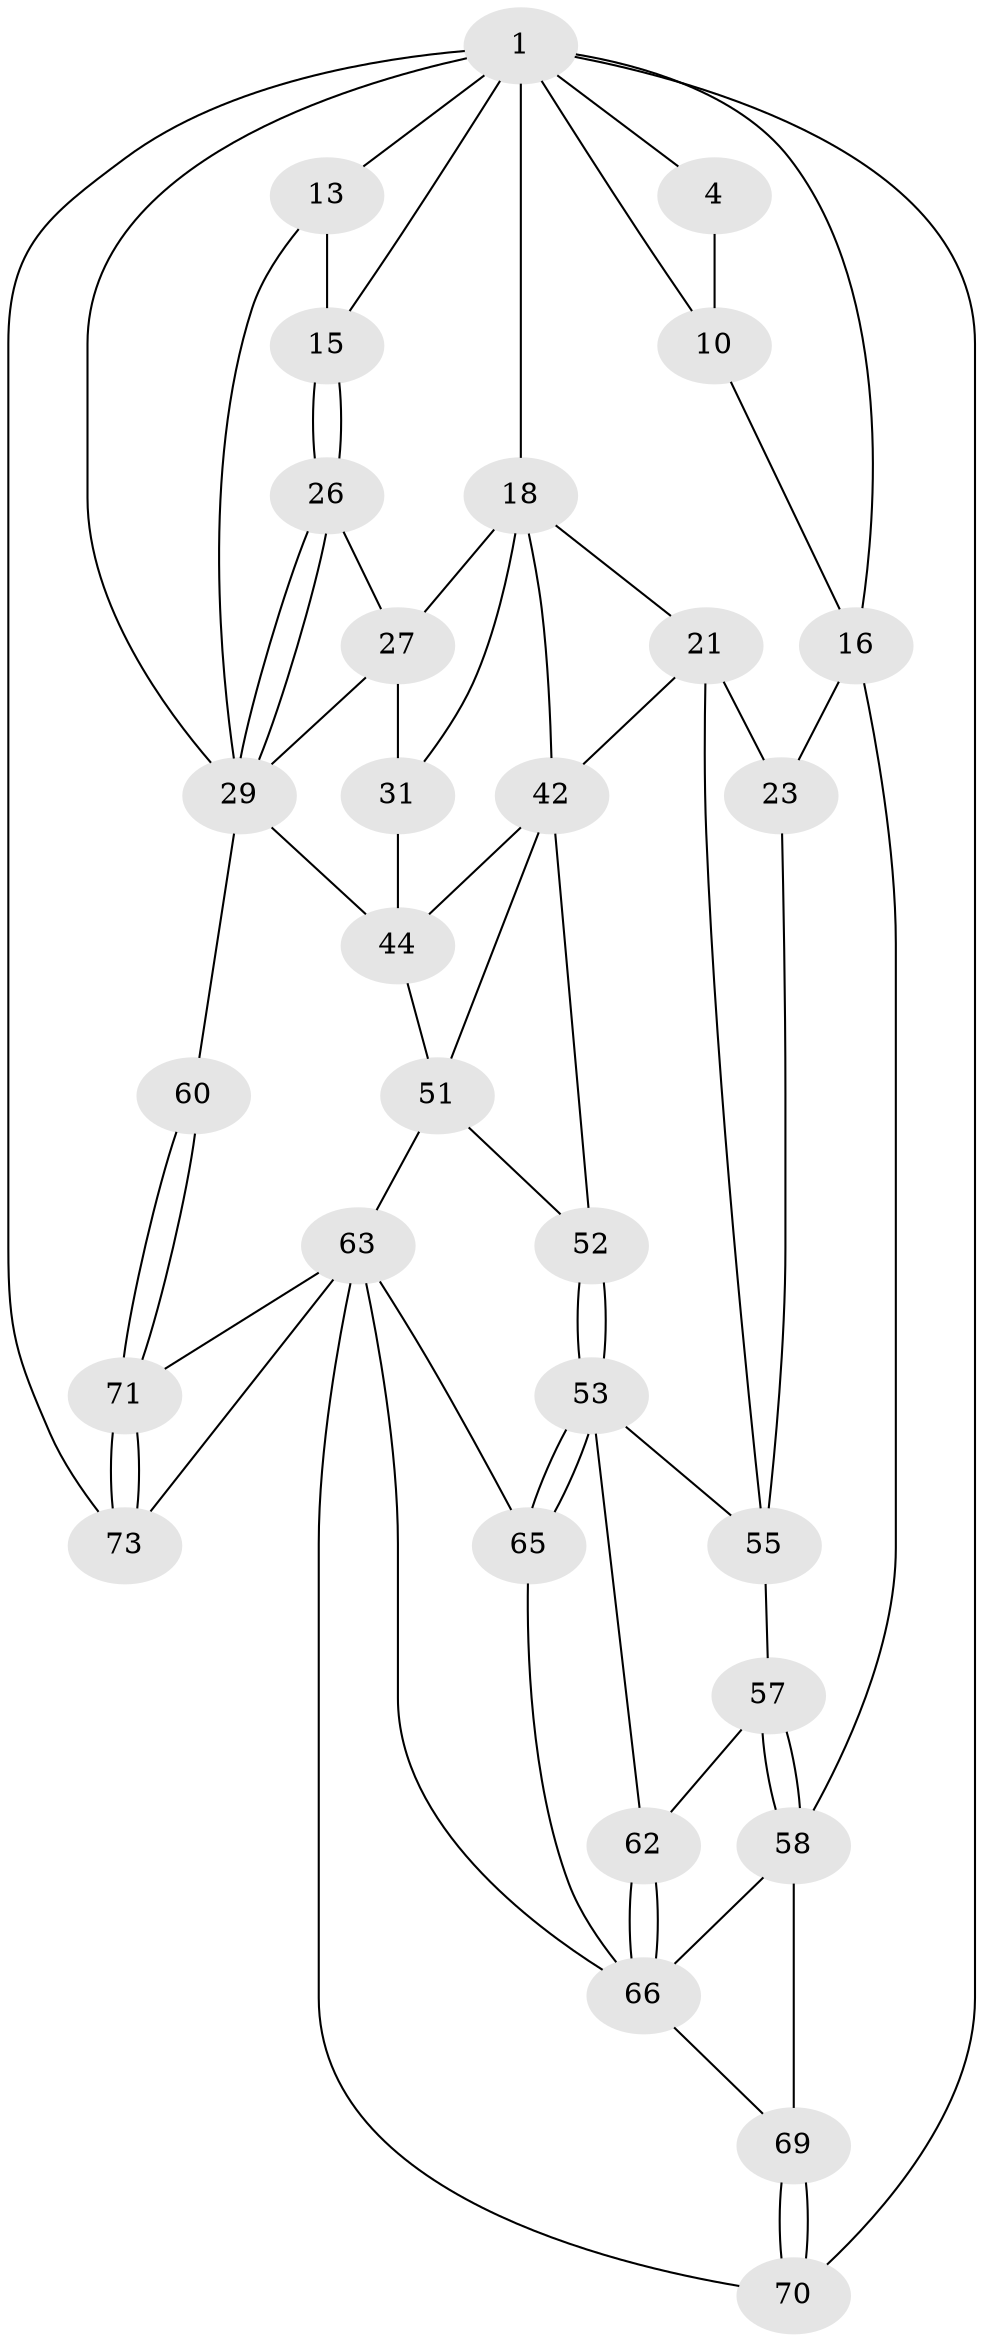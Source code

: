 // original degree distribution, {3: 0.02631578947368421, 6: 0.21052631578947367, 4: 0.23684210526315788, 5: 0.5263157894736842}
// Generated by graph-tools (version 1.1) at 2025/21/03/04/25 18:21:38]
// undirected, 30 vertices, 66 edges
graph export_dot {
graph [start="1"]
  node [color=gray90,style=filled];
  1 [pos="+0.6944414284527768+0",super="+7+2"];
  4 [pos="+0.06981882881994374+0",super="+5"];
  10 [pos="+0.4446299751459787+0.2513333145050274",super="+12"];
  13 [pos="+1+0",super="+14"];
  15 [pos="+0.8601769791192212+0.3164796301972708"];
  16 [pos="+0.18211937428188296+0.2518063550135174",super="+17"];
  18 [pos="+0.4588772868385632+0.2981310110573877",super="+19"];
  21 [pos="+0.33577788805102377+0.4933524025682449",super="+22+39"];
  23 [pos="+0.11686281087376986+0.3484800381613442",super="+25"];
  26 [pos="+0.86816969483138+0.3259865125690804"];
  27 [pos="+0.8439238928357298+0.37495186134768677",super="+34+28"];
  29 [pos="+1+0.34661424193174606",super="+30+35"];
  31 [pos="+0.7016667656969203+0.5690637414346357",super="+32"];
  42 [pos="+0.48606222908023705+0.6335832070505427",super="+45+43"];
  44 [pos="+0.6130813390960151+0.6587213040798807",super="+50"];
  51 [pos="+0.48237899479122515+0.7737210921198995",super="+61"];
  52 [pos="+0.4244204777412952+0.7682609296134763"];
  53 [pos="+0.38291172826617736+0.8140869132077213",super="+54"];
  55 [pos="+0.3037240953756935+0.7266716394588966",super="+56"];
  57 [pos="+0.21129044797379284+0.7925320042573798"];
  58 [pos="+0.1845337193550354+0.824299711380893",super="+59"];
  60 [pos="+0.853042308067089+0.7902448869267689"];
  62 [pos="+0.29205296463614955+0.8276525356035037"];
  63 [pos="+0.5891807434801846+0.8644616655125897",super="+72+64"];
  65 [pos="+0.40603390467939765+0.9101431565936434"];
  66 [pos="+0.282841867201231+0.9056012807020338",super="+67"];
  69 [pos="+0+0.7617310009361543"];
  70 [pos="+0+1"];
  71 [pos="+0.854579339964515+0.8077328254078409"];
  73 [pos="+1+1"];
  1 -- 18;
  1 -- 10;
  1 -- 15;
  1 -- 4;
  1 -- 70 [weight=2];
  1 -- 73;
  1 -- 13 [weight=2];
  1 -- 16;
  1 -- 29;
  4 -- 10 [weight=2];
  10 -- 16;
  13 -- 15;
  13 -- 29;
  15 -- 26;
  15 -- 26;
  16 -- 23 [weight=2];
  16 -- 58;
  18 -- 27;
  18 -- 42;
  18 -- 21;
  18 -- 31;
  21 -- 23 [weight=3];
  21 -- 55;
  21 -- 42;
  23 -- 55;
  26 -- 27;
  26 -- 29;
  26 -- 29;
  27 -- 31 [weight=2];
  27 -- 29;
  29 -- 60 [weight=2];
  29 -- 44;
  31 -- 44;
  42 -- 51;
  42 -- 44;
  42 -- 52;
  44 -- 51;
  51 -- 52;
  51 -- 63;
  52 -- 53;
  52 -- 53;
  53 -- 65;
  53 -- 65;
  53 -- 62;
  53 -- 55;
  55 -- 57;
  57 -- 58;
  57 -- 58;
  57 -- 62;
  58 -- 69;
  58 -- 66;
  60 -- 71;
  60 -- 71;
  62 -- 66;
  62 -- 66;
  63 -- 73;
  63 -- 71;
  63 -- 65;
  63 -- 66;
  63 -- 70;
  65 -- 66;
  66 -- 69;
  69 -- 70;
  69 -- 70;
  71 -- 73;
  71 -- 73;
}
